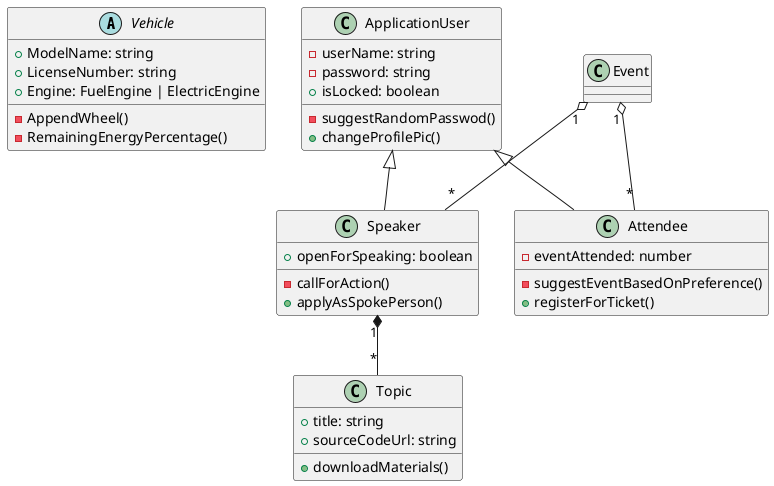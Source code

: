 @startuml
abstract class Vehicle {
    +ModelName: string
    +LicenseNumber: string
    +Engine: FuelEngine | ElectricEngine
    -AppendWheel()
    -RemainingEnergyPercentage()
}

class ApplicationUser {
    -userName: string
    -password: string
    +isLocked: boolean
    -suggestRandomPasswod()
    +changeProfilePic()
}

class Speaker {
    +openForSpeaking: boolean
    -callForAction()
    +applyAsSpokePerson()
}

class Topic {
    +title: string
    +sourceCodeUrl: string
    +downloadMaterials()
}

class Attendee {
    -eventAttended: number
    -suggestEventBasedOnPreference()
    +registerForTicket()
}

ApplicationUser <|-- Speaker
ApplicationUser <|-- Attendee
Speaker "1" *-- "*" Topic
Event "1" o-- "*" Speaker
Event "1" o-- "*" Attendee
@enduml

